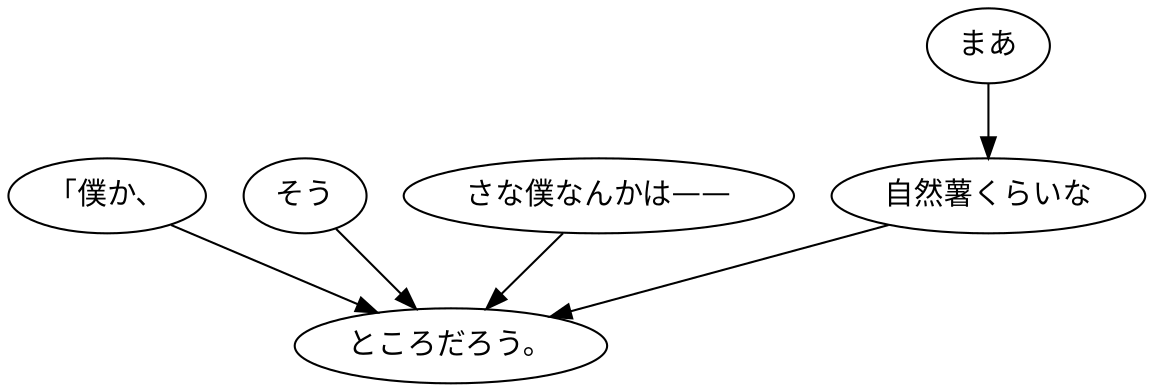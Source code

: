 digraph graph5462 {
	node0 [label="「僕か、"];
	node1 [label="そう"];
	node2 [label="さな僕なんかは——"];
	node3 [label="まあ"];
	node4 [label="自然薯くらいな"];
	node5 [label="ところだろう。"];
	node0 -> node5;
	node1 -> node5;
	node2 -> node5;
	node3 -> node4;
	node4 -> node5;
}

